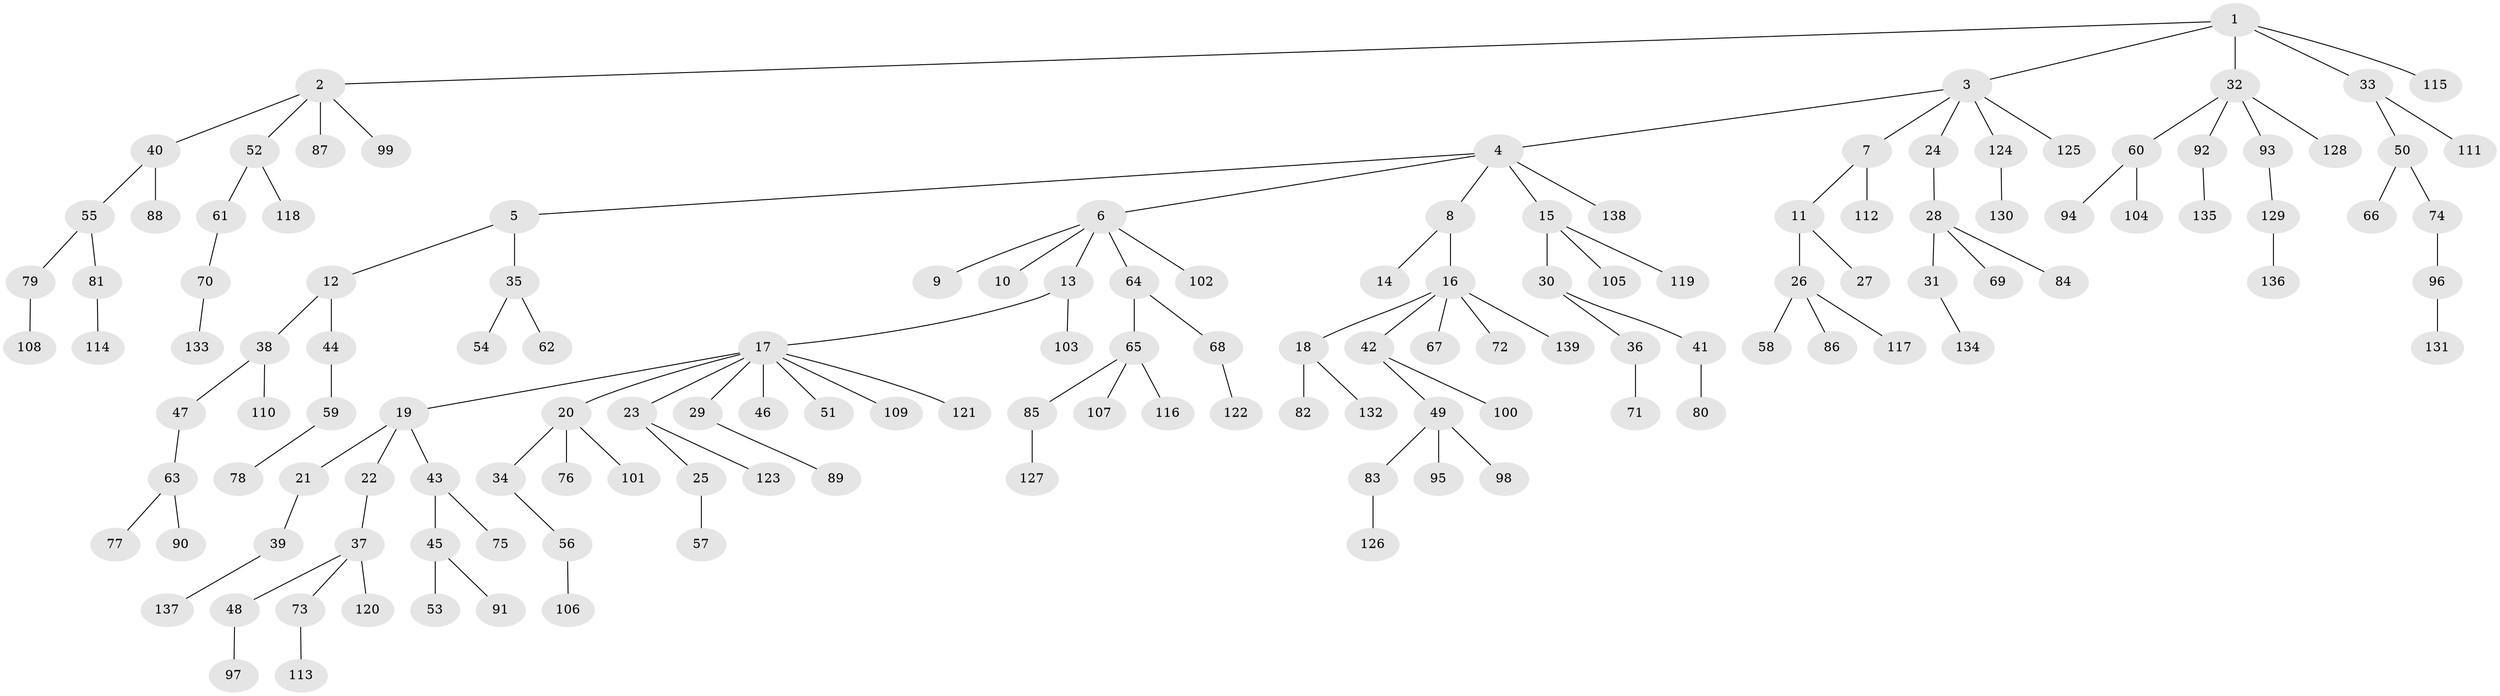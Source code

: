 // Generated by graph-tools (version 1.1) at 2025/15/03/09/25 04:15:40]
// undirected, 139 vertices, 138 edges
graph export_dot {
graph [start="1"]
  node [color=gray90,style=filled];
  1;
  2;
  3;
  4;
  5;
  6;
  7;
  8;
  9;
  10;
  11;
  12;
  13;
  14;
  15;
  16;
  17;
  18;
  19;
  20;
  21;
  22;
  23;
  24;
  25;
  26;
  27;
  28;
  29;
  30;
  31;
  32;
  33;
  34;
  35;
  36;
  37;
  38;
  39;
  40;
  41;
  42;
  43;
  44;
  45;
  46;
  47;
  48;
  49;
  50;
  51;
  52;
  53;
  54;
  55;
  56;
  57;
  58;
  59;
  60;
  61;
  62;
  63;
  64;
  65;
  66;
  67;
  68;
  69;
  70;
  71;
  72;
  73;
  74;
  75;
  76;
  77;
  78;
  79;
  80;
  81;
  82;
  83;
  84;
  85;
  86;
  87;
  88;
  89;
  90;
  91;
  92;
  93;
  94;
  95;
  96;
  97;
  98;
  99;
  100;
  101;
  102;
  103;
  104;
  105;
  106;
  107;
  108;
  109;
  110;
  111;
  112;
  113;
  114;
  115;
  116;
  117;
  118;
  119;
  120;
  121;
  122;
  123;
  124;
  125;
  126;
  127;
  128;
  129;
  130;
  131;
  132;
  133;
  134;
  135;
  136;
  137;
  138;
  139;
  1 -- 2;
  1 -- 3;
  1 -- 32;
  1 -- 33;
  1 -- 115;
  2 -- 40;
  2 -- 52;
  2 -- 87;
  2 -- 99;
  3 -- 4;
  3 -- 7;
  3 -- 24;
  3 -- 124;
  3 -- 125;
  4 -- 5;
  4 -- 6;
  4 -- 8;
  4 -- 15;
  4 -- 138;
  5 -- 12;
  5 -- 35;
  6 -- 9;
  6 -- 10;
  6 -- 13;
  6 -- 64;
  6 -- 102;
  7 -- 11;
  7 -- 112;
  8 -- 14;
  8 -- 16;
  11 -- 26;
  11 -- 27;
  12 -- 38;
  12 -- 44;
  13 -- 17;
  13 -- 103;
  15 -- 30;
  15 -- 105;
  15 -- 119;
  16 -- 18;
  16 -- 42;
  16 -- 67;
  16 -- 72;
  16 -- 139;
  17 -- 19;
  17 -- 20;
  17 -- 23;
  17 -- 29;
  17 -- 46;
  17 -- 51;
  17 -- 109;
  17 -- 121;
  18 -- 82;
  18 -- 132;
  19 -- 21;
  19 -- 22;
  19 -- 43;
  20 -- 34;
  20 -- 76;
  20 -- 101;
  21 -- 39;
  22 -- 37;
  23 -- 25;
  23 -- 123;
  24 -- 28;
  25 -- 57;
  26 -- 58;
  26 -- 86;
  26 -- 117;
  28 -- 31;
  28 -- 69;
  28 -- 84;
  29 -- 89;
  30 -- 36;
  30 -- 41;
  31 -- 134;
  32 -- 60;
  32 -- 92;
  32 -- 93;
  32 -- 128;
  33 -- 50;
  33 -- 111;
  34 -- 56;
  35 -- 54;
  35 -- 62;
  36 -- 71;
  37 -- 48;
  37 -- 73;
  37 -- 120;
  38 -- 47;
  38 -- 110;
  39 -- 137;
  40 -- 55;
  40 -- 88;
  41 -- 80;
  42 -- 49;
  42 -- 100;
  43 -- 45;
  43 -- 75;
  44 -- 59;
  45 -- 53;
  45 -- 91;
  47 -- 63;
  48 -- 97;
  49 -- 83;
  49 -- 95;
  49 -- 98;
  50 -- 66;
  50 -- 74;
  52 -- 61;
  52 -- 118;
  55 -- 79;
  55 -- 81;
  56 -- 106;
  59 -- 78;
  60 -- 94;
  60 -- 104;
  61 -- 70;
  63 -- 77;
  63 -- 90;
  64 -- 65;
  64 -- 68;
  65 -- 85;
  65 -- 107;
  65 -- 116;
  68 -- 122;
  70 -- 133;
  73 -- 113;
  74 -- 96;
  79 -- 108;
  81 -- 114;
  83 -- 126;
  85 -- 127;
  92 -- 135;
  93 -- 129;
  96 -- 131;
  124 -- 130;
  129 -- 136;
}
